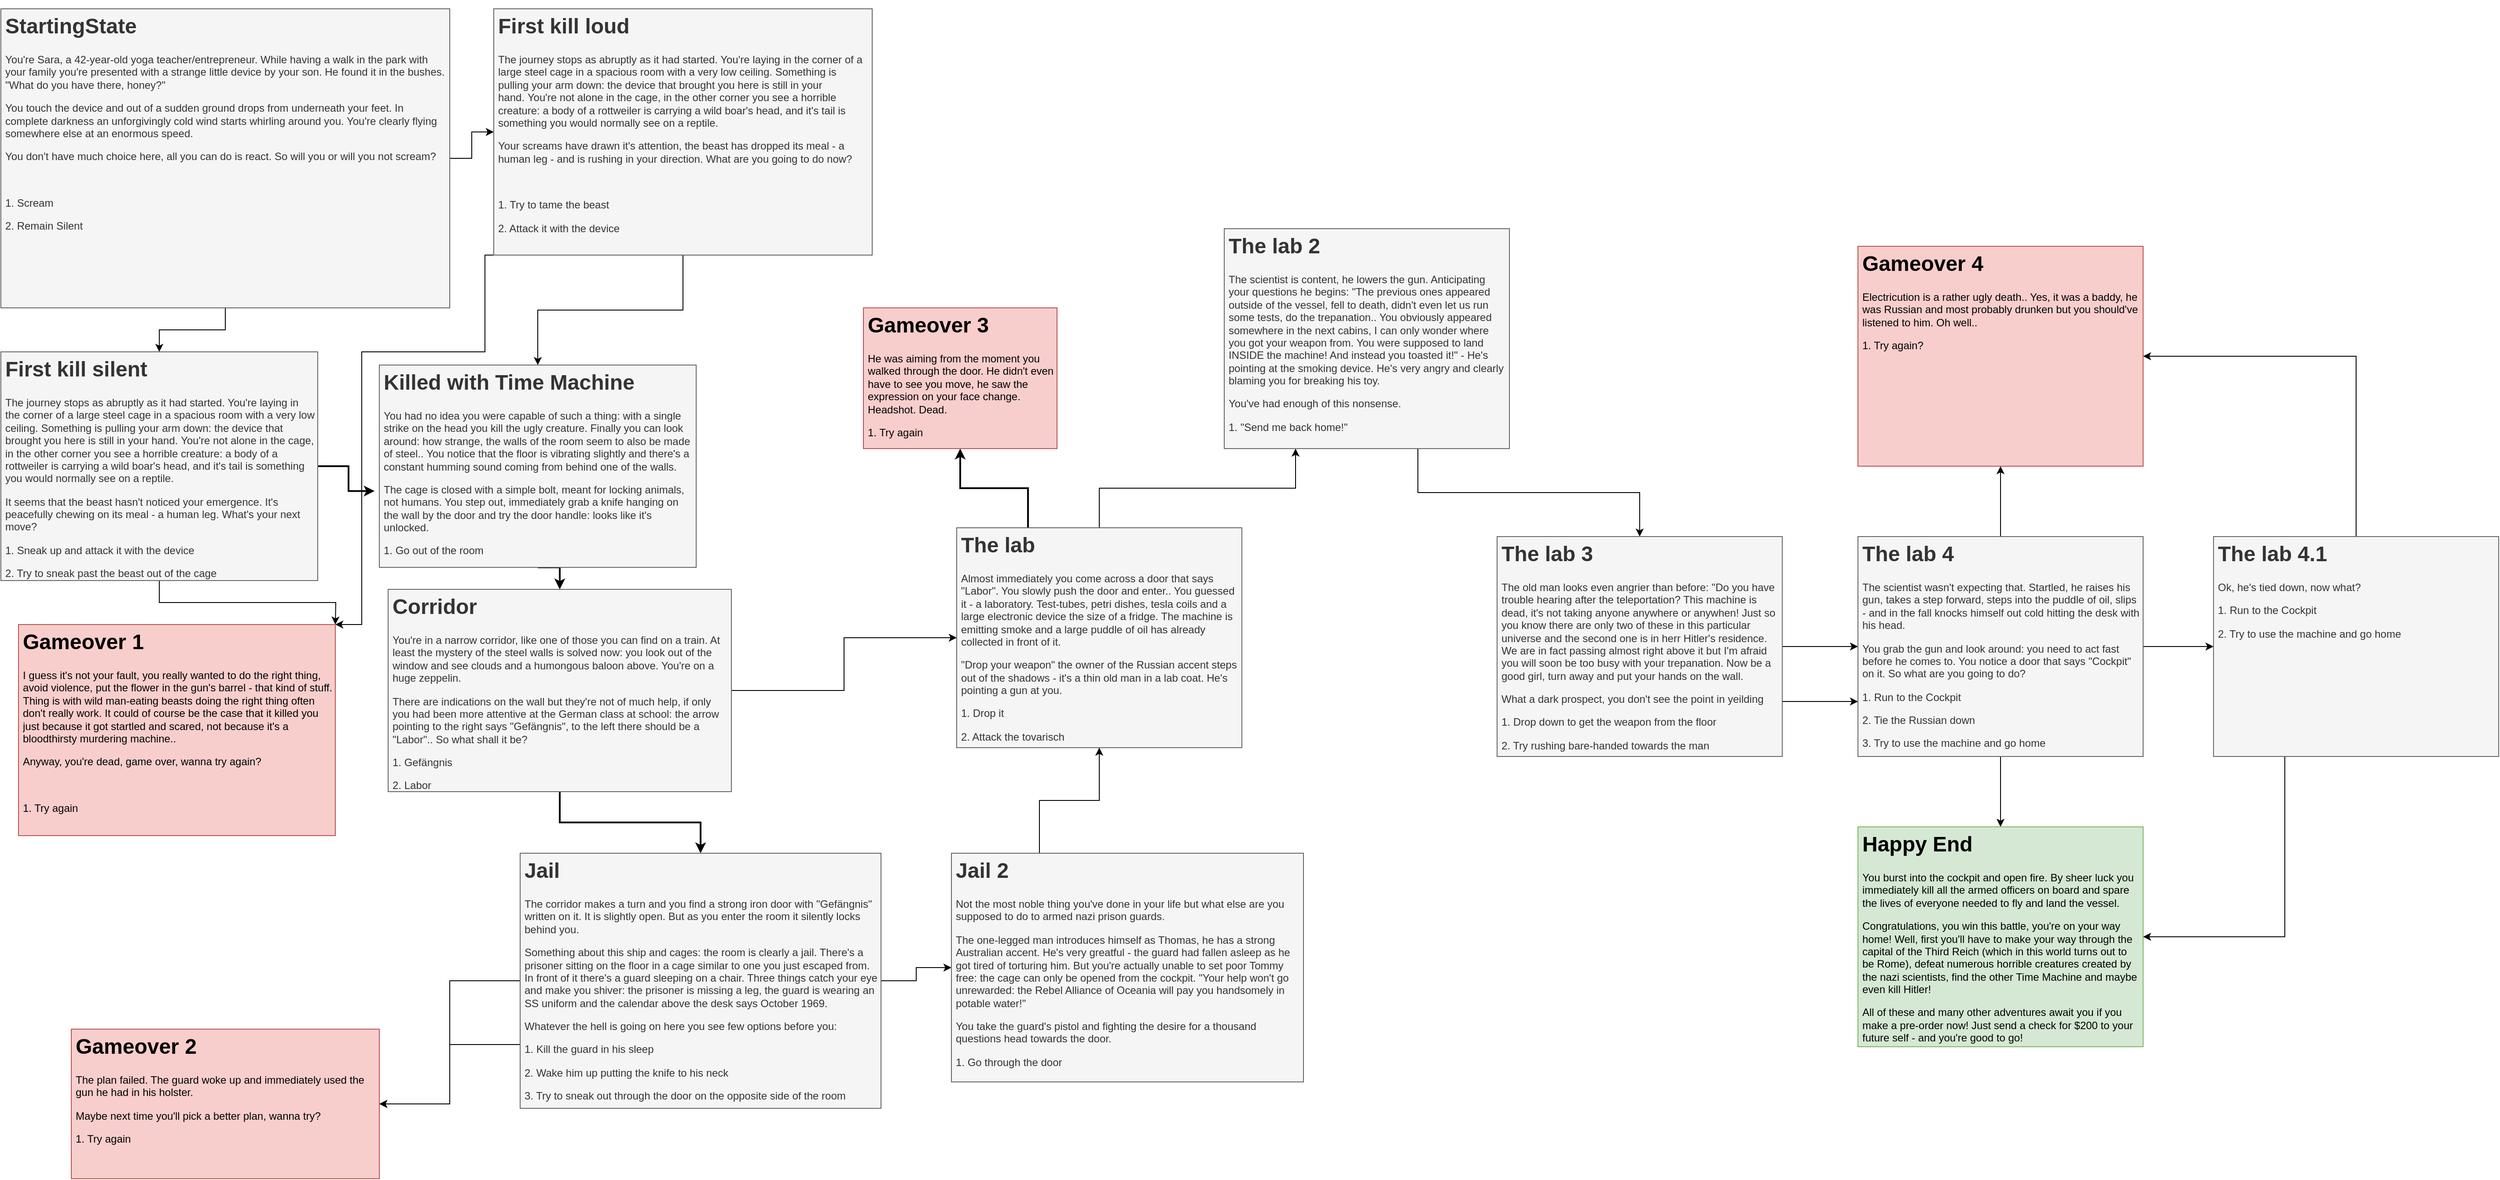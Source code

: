 <mxfile version="15.7.3" type="device"><diagram id="LHHmxLCPFCyihYUuNAjv" name="Page-1"><mxGraphModel dx="834" dy="539" grid="1" gridSize="10" guides="1" tooltips="1" connect="1" arrows="1" fold="1" page="1" pageScale="1" pageWidth="827" pageHeight="1169" math="0" shadow="0"><root><mxCell id="0"/><mxCell id="1" parent="0"/><mxCell id="8JVJ2IF95ENYv4cIAIlu-6" value="" style="edgeStyle=orthogonalEdgeStyle;rounded=0;orthogonalLoop=1;jettySize=auto;html=1;" parent="1" source="8JVJ2IF95ENYv4cIAIlu-1" target="8JVJ2IF95ENYv4cIAIlu-5" edge="1"><mxGeometry relative="1" as="geometry"/></mxCell><mxCell id="8JVJ2IF95ENYv4cIAIlu-7" value="" style="edgeStyle=orthogonalEdgeStyle;rounded=0;orthogonalLoop=1;jettySize=auto;html=1;" parent="1" source="8JVJ2IF95ENYv4cIAIlu-1" target="8JVJ2IF95ENYv4cIAIlu-4" edge="1"><mxGeometry relative="1" as="geometry"/></mxCell><mxCell id="8JVJ2IF95ENYv4cIAIlu-1" value="&lt;h1&gt;StartingState&lt;/h1&gt;&lt;p&gt;You're Sara, a 42-year-old yoga teacher/entrepreneur. While having a walk in the park with your family you're presented with a strange little device by your son. He found it in the bushes. &quot;What do you have there, honey?&quot;&amp;nbsp;&lt;/p&gt;&lt;p&gt;You touch the device and out of a sudden ground drops from underneath your feet. In complete darkness an unforgivingly cold wind starts whirling around you. You're clearly flying somewhere else at an enormous speed.&lt;/p&gt;&lt;p&gt;You don't have much choice here, all you can do is react. So will you or will you not scream?&lt;/p&gt;&lt;p&gt;&lt;br&gt;&lt;/p&gt;&lt;p&gt;1. Scream&lt;/p&gt;&lt;p&gt;2. Remain Silent&lt;/p&gt;" style="text;html=1;spacing=5;spacingTop=-20;whiteSpace=wrap;overflow=hidden;rounded=0;fillColor=#f5f5f5;strokeColor=#666666;shadow=0;sketch=0;glass=0;fontColor=#333333;" parent="1" vertex="1"><mxGeometry x="20" y="20" width="510" height="340" as="geometry"/></mxCell><mxCell id="8JVJ2IF95ENYv4cIAIlu-10" style="edgeStyle=orthogonalEdgeStyle;rounded=0;orthogonalLoop=1;jettySize=auto;html=1;exitX=0.5;exitY=1;exitDx=0;exitDy=0;entryX=0.5;entryY=0;entryDx=0;entryDy=0;" parent="1" source="8JVJ2IF95ENYv4cIAIlu-4" target="8JVJ2IF95ENYv4cIAIlu-8" edge="1"><mxGeometry relative="1" as="geometry"/></mxCell><mxCell id="8JVJ2IF95ENYv4cIAIlu-14" style="edgeStyle=orthogonalEdgeStyle;rounded=0;orthogonalLoop=1;jettySize=auto;html=1;exitX=0;exitY=1;exitDx=0;exitDy=0;entryX=1;entryY=0;entryDx=0;entryDy=0;" parent="1" source="8JVJ2IF95ENYv4cIAIlu-4" target="8JVJ2IF95ENYv4cIAIlu-12" edge="1"><mxGeometry relative="1" as="geometry"><Array as="points"><mxPoint x="570" y="300"/><mxPoint x="570" y="410"/><mxPoint x="430" y="410"/><mxPoint x="430" y="720"/></Array></mxGeometry></mxCell><mxCell id="8JVJ2IF95ENYv4cIAIlu-4" value="&lt;h1&gt;First kill loud&lt;/h1&gt;&lt;p&gt;The journey stops as abruptly as it had started. You're laying in the corner of a large steel cage in a spacious room with a very low ceiling. Something is pulling your arm down: the device that brought you here is still in your hand.&amp;nbsp;&lt;span&gt;You're not alone in the cage, in the other corner you see a horrible creature: a body of a rottweiler is carrying a wild boar's head, and it's tail is something you would normally see on a reptile.&lt;/span&gt;&lt;/p&gt;&lt;p&gt;&lt;span&gt;Your screams have drawn it's attention, the beast has dropped its meal - a human leg - and is rushing in your direction. What are you going to do now?&lt;/span&gt;&lt;/p&gt;&lt;p&gt;&lt;br&gt;&lt;/p&gt;&lt;p&gt;1. Try to tame the beast&lt;/p&gt;&lt;p&gt;2. Attack it with the device&lt;/p&gt;" style="text;html=1;spacing=5;spacingTop=-20;whiteSpace=wrap;overflow=hidden;rounded=0;fillColor=#f5f5f5;strokeColor=#666666;shadow=0;sketch=0;glass=0;fontColor=#333333;" parent="1" vertex="1"><mxGeometry x="580" y="20" width="430" height="280" as="geometry"/></mxCell><mxCell id="8JVJ2IF95ENYv4cIAIlu-9" style="edgeStyle=orthogonalEdgeStyle;rounded=0;orthogonalLoop=1;jettySize=auto;html=1;exitX=1;exitY=0.5;exitDx=0;exitDy=0;strokeColor=none;" parent="1" source="8JVJ2IF95ENYv4cIAIlu-5" target="8JVJ2IF95ENYv4cIAIlu-8" edge="1"><mxGeometry relative="1" as="geometry"/></mxCell><mxCell id="8JVJ2IF95ENYv4cIAIlu-13" style="edgeStyle=orthogonalEdgeStyle;rounded=0;orthogonalLoop=1;jettySize=auto;html=1;exitX=0.5;exitY=1;exitDx=0;exitDy=0;entryX=0.5;entryY=1;entryDx=0;entryDy=0;" parent="1" source="8JVJ2IF95ENYv4cIAIlu-5" target="8JVJ2IF95ENYv4cIAIlu-5" edge="1"><mxGeometry relative="1" as="geometry"/></mxCell><mxCell id="8JVJ2IF95ENYv4cIAIlu-15" style="edgeStyle=orthogonalEdgeStyle;rounded=0;orthogonalLoop=1;jettySize=auto;html=1;exitX=0.5;exitY=1;exitDx=0;exitDy=0;" parent="1" source="8JVJ2IF95ENYv4cIAIlu-5" edge="1"><mxGeometry relative="1" as="geometry"><mxPoint x="400" y="720" as="targetPoint"/></mxGeometry></mxCell><mxCell id="8JVJ2IF95ENYv4cIAIlu-17" style="edgeStyle=orthogonalEdgeStyle;rounded=0;orthogonalLoop=1;jettySize=auto;html=1;exitX=1;exitY=0.5;exitDx=0;exitDy=0;entryX=-0.015;entryY=0.623;entryDx=0;entryDy=0;entryPerimeter=0;strokeWidth=2;" parent="1" source="8JVJ2IF95ENYv4cIAIlu-5" target="8JVJ2IF95ENYv4cIAIlu-8" edge="1"><mxGeometry relative="1" as="geometry"/></mxCell><mxCell id="8JVJ2IF95ENYv4cIAIlu-5" value="&lt;h1&gt;First kill silent&lt;/h1&gt;&lt;p&gt;The journey stops as abruptly as it had started. You're laying in the corner of a large steel cage in a spacious room with a very low ceiling. Something is pulling your arm down: the device that brought you here is still in your hand.&amp;nbsp;You're not alone in the cage, in the other corner you see a horrible creature: a body of a rottweiler is carrying a wild boar's head, and it's tail is something you would normally see on a reptile.&lt;br&gt;&lt;/p&gt;&lt;p&gt;It seems that the beast hasn't noticed your emergence. It's peacefully chewing on its meal - a human leg. What's your next move?&lt;/p&gt;&lt;p&gt;1. Sneak up and attack it with the device&lt;/p&gt;&lt;p&gt;2. Try to sneak past the beast out of the cage&lt;/p&gt;" style="text;html=1;spacing=5;spacingTop=-20;whiteSpace=wrap;overflow=hidden;rounded=0;fillColor=#f5f5f5;strokeColor=#666666;shadow=0;sketch=0;glass=0;fontColor=#333333;imageHeight=24;" parent="1" vertex="1"><mxGeometry x="20" y="410" width="360" height="260" as="geometry"/></mxCell><mxCell id="8JVJ2IF95ENYv4cIAIlu-18" style="edgeStyle=orthogonalEdgeStyle;rounded=0;orthogonalLoop=1;jettySize=auto;html=1;exitX=0.5;exitY=1;exitDx=0;exitDy=0;entryX=0.5;entryY=0;entryDx=0;entryDy=0;strokeWidth=2;" parent="1" source="8JVJ2IF95ENYv4cIAIlu-8" target="8JVJ2IF95ENYv4cIAIlu-11" edge="1"><mxGeometry relative="1" as="geometry"/></mxCell><mxCell id="8JVJ2IF95ENYv4cIAIlu-8" value="&lt;h1&gt;Killed with Time Machine&lt;/h1&gt;&lt;p&gt;You had no idea you were capable of such a thing: with a single strike on the head you kill the ugly creature. Finally you can look around: how strange, the walls of the room seem to also be made of steel.. You notice that the floor is vibrating slightly and there's a constant humming sound coming from behind one of the walls.&lt;/p&gt;&lt;p&gt;The cage is closed with a simple bolt, meant for locking animals, not humans. You step out, immediately grab a knife hanging on the wall by the door and try the door handle: looks like it's unlocked.&lt;/p&gt;&lt;p&gt;1. Go out of the room&lt;/p&gt;" style="text;html=1;strokeColor=#666666;fillColor=#f5f5f5;spacing=5;spacingTop=-20;whiteSpace=wrap;overflow=hidden;rounded=0;shadow=0;glass=0;sketch=0;fontColor=#333333;" parent="1" vertex="1"><mxGeometry x="450" y="425" width="360" height="230" as="geometry"/></mxCell><mxCell id="8JVJ2IF95ENYv4cIAIlu-22" style="edgeStyle=orthogonalEdgeStyle;rounded=0;orthogonalLoop=1;jettySize=auto;html=1;exitX=0.5;exitY=1;exitDx=0;exitDy=0;strokeWidth=2;" parent="1" source="8JVJ2IF95ENYv4cIAIlu-11" target="8JVJ2IF95ENYv4cIAIlu-21" edge="1"><mxGeometry relative="1" as="geometry"/></mxCell><mxCell id="dSb5vZ6ZnyhSOXapzwsw-14" style="edgeStyle=orthogonalEdgeStyle;rounded=0;orthogonalLoop=1;jettySize=auto;html=1;exitX=1;exitY=0.5;exitDx=0;exitDy=0;" parent="1" source="8JVJ2IF95ENYv4cIAIlu-11" target="8JVJ2IF95ENYv4cIAIlu-25" edge="1"><mxGeometry relative="1" as="geometry"/></mxCell><mxCell id="8JVJ2IF95ENYv4cIAIlu-11" value="&lt;h1&gt;Corridor&lt;/h1&gt;&lt;p&gt;You're in a narrow corridor, like one of those you can find on a train. At least the mystery of the steel walls is solved now: you look out of the window and see clouds and a humongous baloon above. You're on a huge zeppelin.&lt;/p&gt;&lt;p&gt;There are indications on the wall but they're not of much help, if only you had been more attentive at the German class at school: the arrow pointing to the right says &quot;Gefängnis&quot;, to the left there should be a &quot;Labor&quot;.. So what shall it be?&lt;/p&gt;&lt;p&gt;&lt;span&gt;1.&amp;nbsp;Gefängnis&lt;/span&gt;&lt;br&gt;&lt;/p&gt;&lt;p&gt;2. Labor&lt;/p&gt;" style="text;html=1;strokeColor=#666666;fillColor=#f5f5f5;spacing=5;spacingTop=-20;whiteSpace=wrap;overflow=hidden;rounded=0;shadow=0;glass=0;sketch=0;fontColor=#333333;" parent="1" vertex="1"><mxGeometry x="460" y="680" width="390" height="230" as="geometry"/></mxCell><mxCell id="8JVJ2IF95ENYv4cIAIlu-12" value="&lt;h1&gt;Gameover 1&lt;/h1&gt;&lt;p&gt;I guess it's not your fault, you really wanted to do the right thing, avoid violence, put the flower in the gun's barrel - that kind of stuff. Thing is with wild man-eating beasts doing the right thing often don't really work. It could of course be the case that it killed you just because it got startled and scared, not because it's a bloodthirsty murdering machine..&lt;/p&gt;&lt;p&gt;Anyway, you're dead, game over, wanna try again?&lt;/p&gt;&lt;p&gt;&lt;br&gt;&lt;/p&gt;&lt;p&gt;1. Try again&lt;/p&gt;" style="text;html=1;strokeColor=#b85450;fillColor=#f8cecc;spacing=5;spacingTop=-20;whiteSpace=wrap;overflow=hidden;rounded=0;shadow=0;glass=0;sketch=0;" parent="1" vertex="1"><mxGeometry x="40" y="720" width="360" height="240" as="geometry"/></mxCell><mxCell id="dSb5vZ6ZnyhSOXapzwsw-8" value="" style="edgeStyle=orthogonalEdgeStyle;rounded=0;orthogonalLoop=1;jettySize=auto;html=1;" parent="1" source="8JVJ2IF95ENYv4cIAIlu-21" target="dSb5vZ6ZnyhSOXapzwsw-7" edge="1"><mxGeometry relative="1" as="geometry"/></mxCell><mxCell id="dSb5vZ6ZnyhSOXapzwsw-9" style="edgeStyle=orthogonalEdgeStyle;rounded=0;orthogonalLoop=1;jettySize=auto;html=1;exitX=0;exitY=0.75;exitDx=0;exitDy=0;entryX=1;entryY=0.5;entryDx=0;entryDy=0;" parent="1" source="8JVJ2IF95ENYv4cIAIlu-21" target="dSb5vZ6ZnyhSOXapzwsw-7" edge="1"><mxGeometry relative="1" as="geometry"/></mxCell><mxCell id="dSb5vZ6ZnyhSOXapzwsw-12" value="" style="edgeStyle=orthogonalEdgeStyle;rounded=0;orthogonalLoop=1;jettySize=auto;html=1;" parent="1" source="8JVJ2IF95ENYv4cIAIlu-21" target="dSb5vZ6ZnyhSOXapzwsw-11" edge="1"><mxGeometry relative="1" as="geometry"/></mxCell><mxCell id="8JVJ2IF95ENYv4cIAIlu-21" value="&lt;h1&gt;Jail&lt;/h1&gt;&lt;p&gt;The corridor makes a turn and you find a strong iron door with &quot;Gefängnis&quot; written on it. It is slightly open. But as you enter the room it silently locks behind you.&lt;/p&gt;&lt;p&gt;Something about this ship and cages: the room is clearly a jail. There's a prisoner sitting on the floor in a cage similar to one you just escaped from.&amp;nbsp; In front of it there's a guard sleeping on a chair. Three things catch your eye and make you shiver: the prisoner is missing a leg, the guard is wearing an SS uniform and the calendar above the desk says October 1969.&lt;/p&gt;&lt;p&gt;Whatever the hell is going on here you see few options before you:&lt;/p&gt;&lt;p&gt;1. Kill the guard in his sleep&lt;/p&gt;&lt;p&gt;2. Wake him up putting the knife to his neck&lt;/p&gt;&lt;p&gt;3. Try to sneak out through the door on the opposite side of the room&lt;/p&gt;" style="text;html=1;strokeColor=#666666;fillColor=#f5f5f5;spacing=5;spacingTop=-20;whiteSpace=wrap;overflow=hidden;rounded=0;shadow=0;glass=0;sketch=0;fontColor=#333333;" parent="1" vertex="1"><mxGeometry x="610" y="980" width="410" height="290" as="geometry"/></mxCell><mxCell id="8JVJ2IF95ENYv4cIAIlu-27" style="edgeStyle=orthogonalEdgeStyle;rounded=0;orthogonalLoop=1;jettySize=auto;html=1;exitX=0.25;exitY=0;exitDx=0;exitDy=0;entryX=0.5;entryY=1;entryDx=0;entryDy=0;strokeWidth=2;" parent="1" source="8JVJ2IF95ENYv4cIAIlu-25" target="8JVJ2IF95ENYv4cIAIlu-26" edge="1"><mxGeometry relative="1" as="geometry"/></mxCell><mxCell id="dSb5vZ6ZnyhSOXapzwsw-17" value="" style="edgeStyle=orthogonalEdgeStyle;rounded=0;orthogonalLoop=1;jettySize=auto;html=1;entryX=0.25;entryY=1;entryDx=0;entryDy=0;" parent="1" source="8JVJ2IF95ENYv4cIAIlu-25" target="dSb5vZ6ZnyhSOXapzwsw-16" edge="1"><mxGeometry relative="1" as="geometry"><mxPoint x="1500" y="540" as="targetPoint"/></mxGeometry></mxCell><mxCell id="8JVJ2IF95ENYv4cIAIlu-25" value="&lt;h1&gt;The lab&lt;/h1&gt;&lt;p&gt;Almost immediately you come across a door that says &quot;Labor&quot;. You slowly push the door and enter.. You guessed it - a laboratory. Test-tubes, petri dishes, tesla coils and a large electronic device the size of a fridge. The machine is emitting smoke and a large puddle of oil has already collected in front of it.&lt;/p&gt;&lt;p&gt;&quot;Drop your weapon&quot; the owner of the Russian accent steps out of the shadows - it's a thin old man in a lab coat. He's pointing a gun at you.&amp;nbsp;&lt;/p&gt;&lt;p&gt;1. Drop it&lt;/p&gt;&lt;p&gt;2. Attack the tovarisch&lt;/p&gt;" style="text;html=1;strokeColor=#666666;fillColor=#f5f5f5;spacing=5;spacingTop=-20;whiteSpace=wrap;overflow=hidden;rounded=0;shadow=0;glass=0;sketch=0;fontColor=#333333;" parent="1" vertex="1"><mxGeometry x="1106" y="610" width="324" height="250" as="geometry"/></mxCell><mxCell id="8JVJ2IF95ENYv4cIAIlu-26" value="&lt;h1&gt;Gameover 3&lt;/h1&gt;&lt;p&gt;He was aiming from the moment you walked through the door. He didn't even have to see you move, he saw the expression on your face change. Headshot. Dead.&lt;/p&gt;&lt;p&gt;&lt;span&gt;1. Try again&lt;/span&gt;&lt;br&gt;&lt;/p&gt;" style="text;html=1;strokeColor=#b85450;fillColor=#f8cecc;spacing=5;spacingTop=-20;whiteSpace=wrap;overflow=hidden;rounded=0;shadow=0;glass=0;sketch=0;" parent="1" vertex="1"><mxGeometry x="1000" y="360" width="220" height="160" as="geometry"/></mxCell><mxCell id="dSb5vZ6ZnyhSOXapzwsw-7" value="&lt;h1&gt;Gameover 2&lt;/h1&gt;&lt;p&gt;The plan failed. The guard woke up and immediately used the gun he had in his holster.&lt;/p&gt;&lt;p&gt;Maybe next time you'll pick a better plan, wanna try?&lt;/p&gt;&lt;p&gt;1. Try again&lt;/p&gt;" style="text;html=1;strokeColor=#b85450;fillColor=#f8cecc;spacing=5;spacingTop=-20;whiteSpace=wrap;overflow=hidden;rounded=0;shadow=0;glass=0;sketch=0;" parent="1" vertex="1"><mxGeometry x="100" y="1180" width="350" height="170" as="geometry"/></mxCell><mxCell id="dSb5vZ6ZnyhSOXapzwsw-13" style="edgeStyle=orthogonalEdgeStyle;rounded=0;orthogonalLoop=1;jettySize=auto;html=1;exitX=0.25;exitY=0;exitDx=0;exitDy=0;" parent="1" source="dSb5vZ6ZnyhSOXapzwsw-11" target="8JVJ2IF95ENYv4cIAIlu-25" edge="1"><mxGeometry relative="1" as="geometry"/></mxCell><mxCell id="dSb5vZ6ZnyhSOXapzwsw-11" value="&lt;h1&gt;Jail 2&lt;/h1&gt;&lt;p&gt;Not the most noble thing you've done in your life but what else are you supposed to do to armed nazi prison guards.&lt;/p&gt;&lt;p&gt;The one-legged man introduces himself as Thomas, he has a strong Australian accent. He's very greatful - the guard had fallen asleep as he got tired of torturing him. But you're actually unable to set poor Tommy free: the cage can only be opened from the cockpit. &quot;Your help won't go unrewarded: the Rebel Alliance of Oceania will pay you handsomely in potable water!&quot;&lt;/p&gt;&lt;p&gt;You take the guard's pistol and fighting the desire for a thousand questions head towards the door.&lt;/p&gt;&lt;p&gt;1. Go through the door&lt;/p&gt;" style="text;html=1;strokeColor=#666666;fillColor=#f5f5f5;spacing=5;spacingTop=-20;whiteSpace=wrap;overflow=hidden;rounded=0;shadow=0;glass=0;sketch=0;fontColor=#333333;" parent="1" vertex="1"><mxGeometry x="1100" y="980" width="400" height="260" as="geometry"/></mxCell><mxCell id="dSb5vZ6ZnyhSOXapzwsw-19" value="" style="edgeStyle=orthogonalEdgeStyle;rounded=0;orthogonalLoop=1;jettySize=auto;html=1;" parent="1" source="dSb5vZ6ZnyhSOXapzwsw-16" target="dSb5vZ6ZnyhSOXapzwsw-18" edge="1"><mxGeometry relative="1" as="geometry"><Array as="points"><mxPoint x="1630" y="570"/><mxPoint x="1882" y="570"/></Array></mxGeometry></mxCell><mxCell id="dSb5vZ6ZnyhSOXapzwsw-16" value="&lt;h1&gt;The lab 2&lt;/h1&gt;&lt;p&gt;The scientist is content, he lowers the gun. Anticipating your questions he begins: &quot;The previous ones appeared outside of the vessel, fell to death, didn't even let us run some tests, do the trepanation.. You obviously appeared somewhere in the next cabins, I can only wonder where you got your weapon from. You were supposed to land INSIDE the machine! And instead you toasted it!&quot; - He's pointing at the smoking device. He's very angry and clearly blaming you for breaking his toy.&lt;/p&gt;&lt;p&gt;You've had enough of this nonsense.&lt;/p&gt;&lt;p&gt;1. &quot;Send me back home!&quot;&lt;/p&gt;" style="text;html=1;strokeColor=#666666;fillColor=#f5f5f5;spacing=5;spacingTop=-20;whiteSpace=wrap;overflow=hidden;rounded=0;shadow=0;glass=0;sketch=0;fontColor=#333333;" parent="1" vertex="1"><mxGeometry x="1410" y="270" width="324" height="250" as="geometry"/></mxCell><mxCell id="dSb5vZ6ZnyhSOXapzwsw-21" value="" style="edgeStyle=orthogonalEdgeStyle;rounded=0;orthogonalLoop=1;jettySize=auto;html=1;" parent="1" source="dSb5vZ6ZnyhSOXapzwsw-18" target="dSb5vZ6ZnyhSOXapzwsw-20" edge="1"><mxGeometry relative="1" as="geometry"/></mxCell><mxCell id="dSb5vZ6ZnyhSOXapzwsw-22" style="edgeStyle=orthogonalEdgeStyle;rounded=0;orthogonalLoop=1;jettySize=auto;html=1;exitX=1;exitY=0.75;exitDx=0;exitDy=0;entryX=0;entryY=0.75;entryDx=0;entryDy=0;" parent="1" source="dSb5vZ6ZnyhSOXapzwsw-18" target="dSb5vZ6ZnyhSOXapzwsw-20" edge="1"><mxGeometry relative="1" as="geometry"/></mxCell><mxCell id="dSb5vZ6ZnyhSOXapzwsw-18" value="&lt;h1&gt;The lab 3&lt;/h1&gt;&lt;p&gt;The old man looks even angrier than before: &quot;Do you have trouble hearing after the teleportation? This machine is dead, it's not taking anyone anywhere or anywhen! Just so you know there are only two of these in this particular universe and the second one is in herr Hitler's residence. We are in fact passing almost right above it but I'm afraid you will soon be too busy with your trepanation. Now be a good girl, turn away and put your hands on the wall.&lt;/p&gt;&lt;p&gt;What a dark prospect, you don't see the point in yeilding&lt;/p&gt;&lt;p&gt;1. Drop down to get the weapon from the floor&lt;/p&gt;&lt;p&gt;2. Try rushing bare-handed towards the man&lt;/p&gt;" style="text;html=1;strokeColor=#666666;fillColor=#f5f5f5;spacing=5;spacingTop=-20;whiteSpace=wrap;overflow=hidden;rounded=0;shadow=0;glass=0;sketch=0;fontColor=#333333;" parent="1" vertex="1"><mxGeometry x="1720" y="620" width="324" height="250" as="geometry"/></mxCell><mxCell id="6RxpQUnFYOJSNEqtT_ar-4" value="" style="edgeStyle=orthogonalEdgeStyle;rounded=0;orthogonalLoop=1;jettySize=auto;html=1;" edge="1" parent="1" source="dSb5vZ6ZnyhSOXapzwsw-20" target="6RxpQUnFYOJSNEqtT_ar-3"><mxGeometry relative="1" as="geometry"/></mxCell><mxCell id="6RxpQUnFYOJSNEqtT_ar-6" value="" style="edgeStyle=orthogonalEdgeStyle;rounded=0;orthogonalLoop=1;jettySize=auto;html=1;" edge="1" parent="1" source="dSb5vZ6ZnyhSOXapzwsw-20" target="6RxpQUnFYOJSNEqtT_ar-5"><mxGeometry relative="1" as="geometry"/></mxCell><mxCell id="6RxpQUnFYOJSNEqtT_ar-9" value="" style="edgeStyle=orthogonalEdgeStyle;rounded=0;orthogonalLoop=1;jettySize=auto;html=1;" edge="1" parent="1" source="dSb5vZ6ZnyhSOXapzwsw-20" target="6RxpQUnFYOJSNEqtT_ar-8"><mxGeometry relative="1" as="geometry"/></mxCell><mxCell id="dSb5vZ6ZnyhSOXapzwsw-20" value="&lt;h1&gt;The lab 4&lt;/h1&gt;&lt;p&gt;The scientist wasn't expecting that. Startled, he raises his gun, takes a step forward, steps into the puddle of oil, slips - and in the fall knocks himself out cold hitting the desk with his head.&lt;/p&gt;&lt;p&gt;You grab the gun and look around: you need to act fast before he comes to. You notice a door that says &quot;Cockpit&quot; on it. So what are you going to do?&lt;/p&gt;&lt;p&gt;1. Run to the Cockpit&lt;/p&gt;&lt;p&gt;2. Tie the Russian down&lt;/p&gt;&lt;p&gt;3. Try to use the machine and go home&lt;/p&gt;" style="text;html=1;strokeColor=#666666;fillColor=#f5f5f5;spacing=5;spacingTop=-20;whiteSpace=wrap;overflow=hidden;rounded=0;shadow=0;glass=0;sketch=0;fontColor=#333333;" parent="1" vertex="1"><mxGeometry x="2130" y="620" width="324" height="250" as="geometry"/></mxCell><mxCell id="6RxpQUnFYOJSNEqtT_ar-7" style="edgeStyle=orthogonalEdgeStyle;rounded=0;orthogonalLoop=1;jettySize=auto;html=1;exitX=0.5;exitY=0;exitDx=0;exitDy=0;entryX=1;entryY=0.5;entryDx=0;entryDy=0;" edge="1" parent="1" source="6RxpQUnFYOJSNEqtT_ar-3" target="6RxpQUnFYOJSNEqtT_ar-5"><mxGeometry relative="1" as="geometry"/></mxCell><mxCell id="6RxpQUnFYOJSNEqtT_ar-10" style="edgeStyle=orthogonalEdgeStyle;rounded=0;orthogonalLoop=1;jettySize=auto;html=1;exitX=0.25;exitY=1;exitDx=0;exitDy=0;entryX=1;entryY=0.5;entryDx=0;entryDy=0;" edge="1" parent="1" source="6RxpQUnFYOJSNEqtT_ar-3" target="6RxpQUnFYOJSNEqtT_ar-8"><mxGeometry relative="1" as="geometry"/></mxCell><mxCell id="6RxpQUnFYOJSNEqtT_ar-3" value="&lt;h1&gt;The lab 4.1&lt;/h1&gt;&lt;p&gt;Ok, he's tied down, now what?&lt;/p&gt;&lt;p&gt;1. Run to the Cockpit&lt;/p&gt;&lt;p&gt;&lt;span&gt;2. Try to use the machine and go home&lt;/span&gt;&lt;br&gt;&lt;/p&gt;" style="text;html=1;strokeColor=#666666;fillColor=#f5f5f5;spacing=5;spacingTop=-20;whiteSpace=wrap;overflow=hidden;rounded=0;shadow=0;glass=0;sketch=0;fontColor=#333333;" vertex="1" parent="1"><mxGeometry x="2534" y="620" width="324" height="250" as="geometry"/></mxCell><mxCell id="6RxpQUnFYOJSNEqtT_ar-5" value="&lt;h1&gt;&lt;span&gt;Gameover 4&lt;/span&gt;&lt;/h1&gt;&lt;p&gt;&lt;span style=&quot;font-size: 12px ; font-weight: 400&quot;&gt;Electricution is a rather ugly death.. Yes, it was a baddy, he was Russian and most probably drunken but you should've listened to him. Oh well..&lt;/span&gt;&lt;/p&gt;&lt;p&gt;&lt;span style=&quot;font-size: 12px ; font-weight: 400&quot;&gt;1. Try again?&lt;/span&gt;&lt;/p&gt;" style="text;html=1;strokeColor=#b85450;fillColor=#f8cecc;spacing=5;spacingTop=-20;whiteSpace=wrap;overflow=hidden;rounded=0;shadow=0;glass=0;sketch=0;" vertex="1" parent="1"><mxGeometry x="2130" y="290" width="324" height="250" as="geometry"/></mxCell><mxCell id="6RxpQUnFYOJSNEqtT_ar-8" value="&lt;h1&gt;Happy End&lt;/h1&gt;&lt;p&gt;You burst into the cockpit and open fire. By sheer luck you immediately kill all the armed officers on board and spare the lives of everyone needed to fly and land the vessel.&lt;/p&gt;&lt;p&gt;Congratulations, you win this battle, you're on your way home! Well, first you'll have to make your way through the capital of the Third Reich (which in this world turns out to be Rome), defeat numerous horrible creatures created by the nazi scientists, find the other Time Machine and maybe even kill Hitler!&lt;/p&gt;&lt;p&gt;All of these and many other adventures await you if you make a pre-order now! Just send a check for $200 to your future self - and you're good to go!&lt;/p&gt;" style="text;html=1;strokeColor=#82b366;fillColor=#d5e8d4;spacing=5;spacingTop=-20;whiteSpace=wrap;overflow=hidden;rounded=0;shadow=0;glass=0;sketch=0;" vertex="1" parent="1"><mxGeometry x="2130" y="950" width="324" height="250" as="geometry"/></mxCell></root></mxGraphModel></diagram></mxfile>